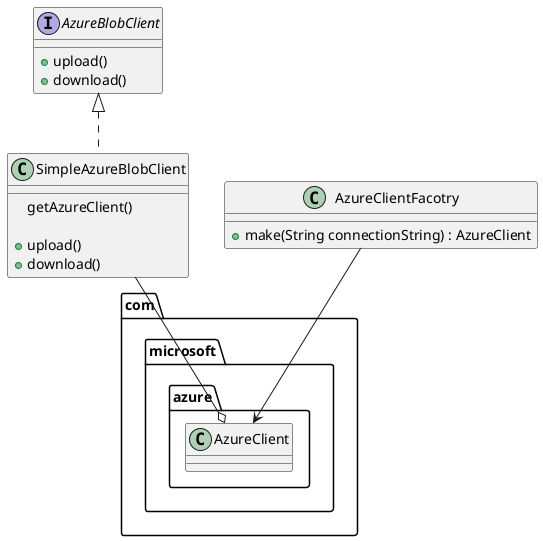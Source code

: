 @startuml

interface AzureBlobClient{
    +upload()
    +download()
}

class AzureClientFacotry{
    +make(String connectionString) : AzureClient
}

package com.microsoft.azure{

    class AzureClient{


   }

}

class SimpleAzureBlobClient implements AzureBlobClient{

    getAzureClient()

    +upload()
    +download()

}

SimpleAzureBlobClient --o AzureClient
AzureClientFacotry --> AzureClient



@enduml